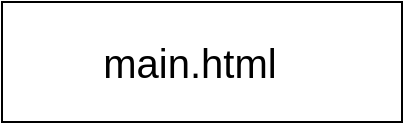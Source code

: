 <mxfile>
    <diagram id="vhOER-V69E3Ml7SNSCYk" name="ページ1">
        <mxGraphModel dx="724" dy="662" grid="1" gridSize="10" guides="1" tooltips="1" connect="1" arrows="1" fold="1" page="1" pageScale="1" pageWidth="827" pageHeight="1169" math="0" shadow="0">
            <root>
                <mxCell id="0"/>
                <mxCell id="1" parent="0"/>
                <mxCell id="5" value="" style="rounded=0;whiteSpace=wrap;html=1;" vertex="1" parent="1">
                    <mxGeometry x="320" y="80" width="200" height="60" as="geometry"/>
                </mxCell>
                <mxCell id="6" value="main.html" style="text;html=1;strokeColor=none;fillColor=none;align=center;verticalAlign=middle;whiteSpace=wrap;rounded=0;fontSize=20;" vertex="1" parent="1">
                    <mxGeometry x="361" y="95" width="106" height="30" as="geometry"/>
                </mxCell>
            </root>
        </mxGraphModel>
    </diagram>
</mxfile>